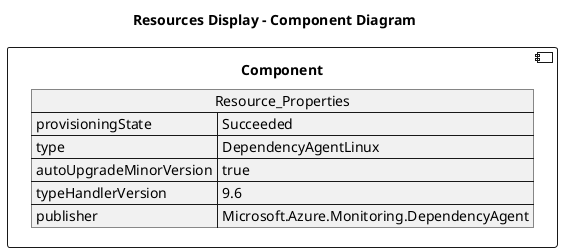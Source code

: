 @startuml

title Resources Display - Component Diagram

component Component {

json  Resource_Properties {
  "provisioningState": "Succeeded",
  "type": "DependencyAgentLinux",
  "autoUpgradeMinorVersion": true,
  "typeHandlerVersion": "9.6",
  "publisher": "Microsoft.Azure.Monitoring.DependencyAgent"
}
}
@enduml
